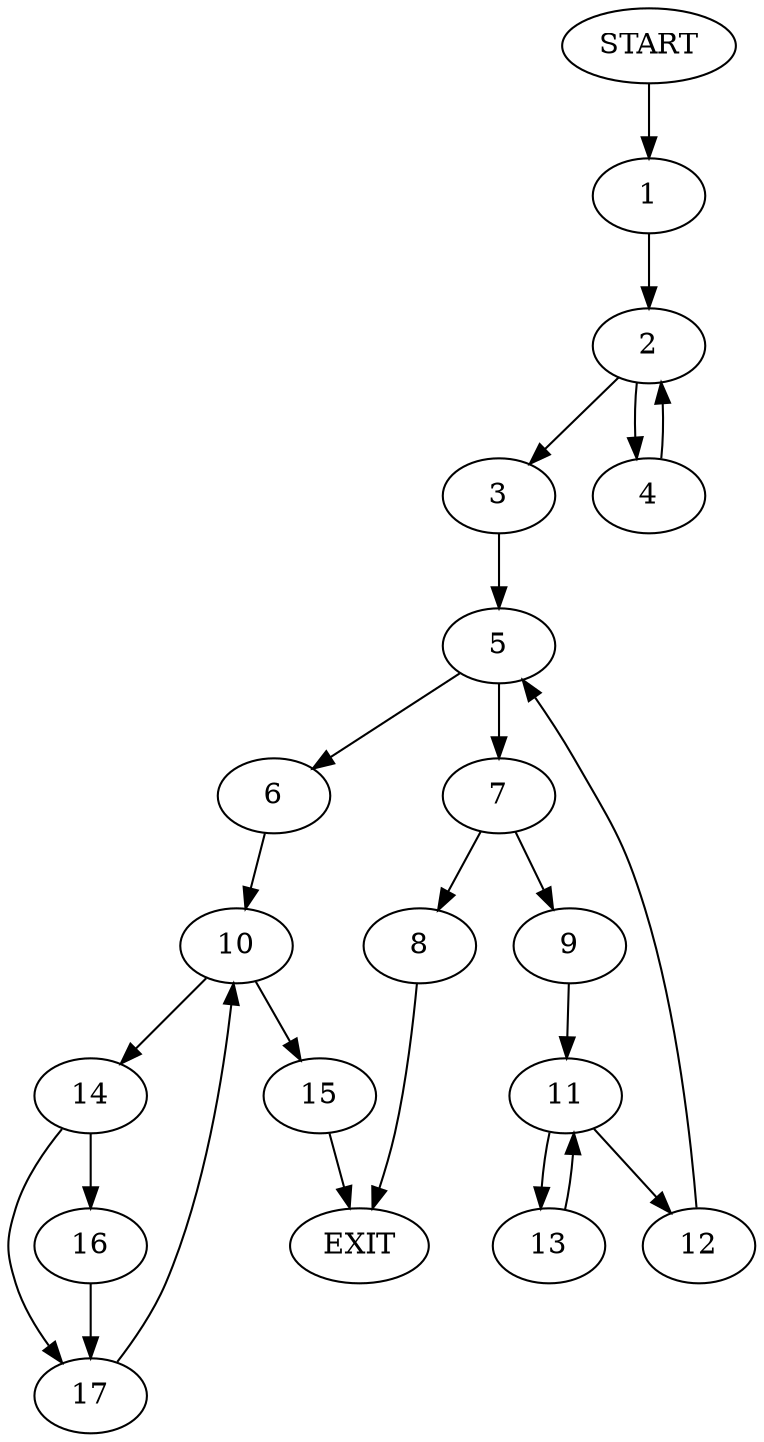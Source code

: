 digraph {
0 [label="START"]
18 [label="EXIT"]
0 -> 1
1 -> 2
2 -> 3
2 -> 4
3 -> 5
4 -> 2
5 -> 6
5 -> 7
7 -> 8
7 -> 9
6 -> 10
8 -> 18
9 -> 11
11 -> 12
11 -> 13
13 -> 11
12 -> 5
10 -> 14
10 -> 15
15 -> 18
14 -> 16
14 -> 17
16 -> 17
17 -> 10
}
